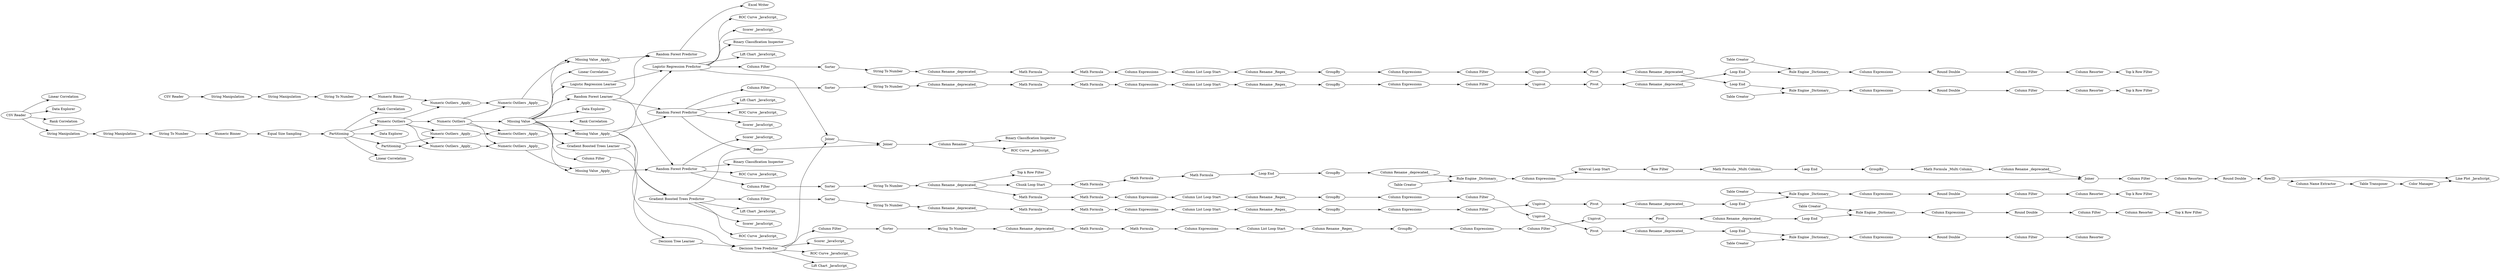 digraph {
	"5920150991226577384_633" [label="ROC Curve _JavaScript_"]
	"7679081017685692196_385" [label="Rule Engine _Dictionary_"]
	"-919751029401512552_585" [label="Column Resorter"]
	"5920150991226577384_641" [label="Logistic Regression Learner"]
	"5920150991226577384_686" [label="Data Explorer"]
	"7679081017685692196_376" [label="Column Rename _deprecated_"]
	"8543731153944537968_396" [label="Column Expressions"]
	"-3994781824825768195_519" [label="Math Formula"]
	"8543731153944537968_415" [label="Column Expressions"]
	"5920150991226577384_691" [label="Linear Correlation"]
	"-5445656719702983167_533" [label="Column Resorter"]
	"-4649098271533158863_404" [label=Unpivot]
	"5920150991226577384_682" [label="Numeric Binner"]
	"5920150991226577384_704" [label="Random Forest Predictor"]
	"8543731153944537968_376" [label="Column Rename _deprecated_"]
	"4929161608848667992_403" [label=Pivot]
	"-919751029401512552_581" [label="Column Rename _deprecated_"]
	"5920150991226577384_589" [label="Line Plot _JavaScript_"]
	"5920150991226577384_678" [label="Random Forest Predictor"]
	"5920150991226577384_644" [label="Gradient Boosted Trees Learner"]
	"5920150991226577384_631" [label="Lift Chart _JavaScript_"]
	"-3994781824825768195_520" [label="Math Formula"]
	"7679081017685692196_410" [label="Column Rename _Regex_"]
	"5920150991226577384_627" [label="ROC Curve _JavaScript_"]
	"-5445656719702983167_548" [label=Sorter]
	"8543731153944537968_402" [label="Column Filter"]
	"-4151745011835527694_592" [label="Table Transposer"]
	"5920150991226577384_666" [label="Missing Value _Apply_"]
	"7679081017685692196_402" [label="Column Filter"]
	"5920150991226577384_705" [label="Binary Classification Inspector"]
	"5920150991226577384_665" [label="Missing Value"]
	"-919751029401512552_569" [label="Column Rename _deprecated_"]
	"-5445656719702983167_544" [label="Column Rename _deprecated_"]
	"5920150991226577384_697" [label="String To Number"]
	"-5445656719702983167_547" [label="Column Filter"]
	"-4649098271533158863_415" [label="Column Expressions"]
	"-919751029401512552_571" [label="Rule Engine _Dictionary_"]
	"5920150991226577384_680" [label="String Manipulation"]
	"-919751029401512552_570" [label="Table Creator"]
	"-5445656719702983167_549" [label="Table Creator"]
	"7679081017685692196_384" [label="Table Creator"]
	"7679081017685692196_416" [label="Round Double"]
	"7679081017685692196_372" [label=Sorter]
	"4929161608848667992_396" [label="Column Expressions"]
	"8543731153944537968_410" [label="Column Rename _Regex_"]
	"8543731153944537968_418" [label="Column Resorter"]
	"-919751029401512552_568" [label=GroupBy]
	"8543731153944537968_405" [label="Column Rename _deprecated_"]
	"4929161608848667992_402" [label="Column Filter"]
	"8543731153944537968_403" [label=Pivot]
	"-5445656719702983167_545" [label="String To Number"]
	"-919751029401512552_587" [label="Round Double"]
	"-5445656719702983167_535" [label="Column Expressions"]
	"7679081017685692196_415" [label="Column Expressions"]
	"5920150991226577384_532" [label="Top k Row Filter"]
	"5920150991226577384_588" [label=RowID]
	"4929161608848667992_384" [label="Table Creator"]
	"5920150991226577384_699" [label="String Manipulation"]
	"-919751029401512552_562" [label="Chunk Loop Start"]
	"5920150991226577384_1" [label="CSV Reader"]
	"-919751029401512552_563" [label="Loop End"]
	"-919751029401512552_580" [label=GroupBy]
	"5920150991226577384_698" [label="String Manipulation"]
	"-919751029401512552_573" [label="Math Formula"]
	"5920150991226577384_417" [label="Top k Row Filter"]
	"5920150991226577384_653" [label="Scorer _JavaScript_"]
	"5920150991226577384_694" [label="Linear Correlation"]
	"-919751029401512552_567" [label="Math Formula"]
	"4929161608848667992_372" [label=Sorter]
	"4929161608848667992_397" [label=GroupBy]
	"5920150991226577384_6" [label="ROC Curve _JavaScript_"]
	"4929161608848667992_385" [label="Rule Engine _Dictionary_"]
	"5920150991226577384_689" [label="Numeric Outliers _Apply_"]
	"-919751029401512552_582" [label=Joiner]
	"5920150991226577384_655" [label="Data Explorer"]
	"4929161608848667992_399" [label="String To Number"]
	"5920150991226577384_657" [label=Partitioning]
	"5920150991226577384_676" [label="Scorer _JavaScript_"]
	"8543731153944537968_409" [label="Column List Loop Start"]
	"6487328961034933177_519" [label="Math Formula"]
	"5920150991226577384_11" [label=Joiner]
	"5920150991226577384_681" [label="String To Number"]
	"4929161608848667992_409" [label="Column List Loop Start"]
	"8543731153944537968_397" [label=GroupBy]
	"5920150991226577384_672" [label="Numeric Outliers _Apply_"]
	"7679081017685692196_371" [label="Column Filter"]
	"7679081017685692196_404" [label=Unpivot]
	"-919751029401512552_576" [label="Row Filter"]
	"-4649098271533158863_402" [label="Column Filter"]
	"5920150991226577384_683" [label="Column Filter"]
	"-5445656719702983167_530" [label="Round Double"]
	"-4649098271533158863_409" [label="Column List Loop Start"]
	"-919751029401512552_575" [label="Interval Loop Start"]
	"-919751029401512552_577" [label="Loop End"]
	"-919751029401512552_584" [label="Column Filter"]
	"5920150991226577384_643" [label="Random Forest Learner"]
	"5920150991226577384_3" [label="Excel Writer"]
	"5920150991226577384_658" [label=Partitioning]
	"4929161608848667992_415" [label="Column Expressions"]
	"7679081017685692196_409" [label="Column List Loop Start"]
	"7679081017685692196_401" [label="Column Expressions"]
	"-4649098271533158863_403" [label=Pivot]
	"-3866152757266146416_519" [label="Math Formula"]
	"5920150991226577384_4" [label="Lift Chart _JavaScript_"]
	"-5445656719702983167_537" [label=Pivot]
	"7679081017685692196_396" [label="Column Expressions"]
	"-4649098271533158863_372" [label=Sorter]
	"4929161608848667992_419" [label="Column Filter"]
	"-4649098271533158863_385" [label="Rule Engine _Dictionary_"]
	"5920150991226577384_696" [label="Numeric Binner"]
	"-4649098271533158863_418" [label="Column Resorter"]
	"5920150991226577384_636" [label="Top k Row Filter"]
	"-5445656719702983167_529" [label="Column Expressions"]
	"4024007134995247178_520" [label="Math Formula"]
	"5920150991226577384_630" [label="Top k Row Filter"]
	"5920150991226577384_690" [label="Data Explorer"]
	"4929161608848667992_401" [label="Column Expressions"]
	"-4649098271533158863_399" [label="String To Number"]
	"5920150991226577384_687" [label="Numeric Outliers"]
	"-4151745011835527694_591" [label="Column Name Extractor"]
	"-4649098271533158863_414" [label="Loop End"]
	"5920150991226577384_620" [label="Random Forest Predictor"]
	"5920150991226577384_650" [label="Binary Classification Inspector"]
	"4929161608848667992_404" [label=Unpivot]
	"-919751029401512552_566" [label="Column Expressions"]
	"-5445656719702983167_540" [label="Column List Loop Start"]
	"8543731153944537968_371" [label="Column Filter"]
	"5920150991226577384_14" [label="Column Renamer"]
	"5920150991226577384_684" [label="Equal Size Sampling"]
	"7679081017685692196_414" [label="Loop End"]
	"-4649098271533158863_384" [label="Table Creator"]
	"-4649098271533158863_410" [label="Column Rename _Regex_"]
	"5920150991226577384_685" [label="Linear Correlation"]
	"4929161608848667992_410" [label="Column Rename _Regex_"]
	"5920150991226577384_693" [label="Rank Correlation"]
	"8543731153944537968_416" [label="Round Double"]
	"5920150991226577384_642" [label="Decision Tree Learner"]
	"-5445656719702983167_528" [label=Unpivot]
	"8543731153944537968_419" [label="Column Filter"]
	"5920150991226577384_635" [label="Lift Chart _JavaScript_"]
	"5920150991226577384_692" [label="Rank Correlation"]
	"8543731153944537968_399" [label="String To Number"]
	"-4649098271533158863_371" [label="Column Filter"]
	"7679081017685692196_397" [label=GroupBy]
	"4929161608848667992_416" [label="Round Double"]
	"5920150991226577384_595" [label="Binary Classification Inspector"]
	"-4649098271533158863_405" [label="Column Rename _deprecated_"]
	"-5445656719702983167_543" [label=GroupBy]
	"8543731153944537968_385" [label="Rule Engine _Dictionary_"]
	"-4649098271533158863_419" [label="Column Filter"]
	"4929161608848667992_376" [label="Column Rename _deprecated_"]
	"5920150991226577384_637" [label="ROC Curve _JavaScript_"]
	"-4649098271533158863_397" [label=GroupBy]
	"-4649098271533158863_416" [label="Round Double"]
	"-5445656719702983167_538" [label="Loop End"]
	"-241537202627215745_520" [label="Math Formula"]
	"5920150991226577384_621" [label="Gradient Boosted Trees Predictor"]
	"8543731153944537968_401" [label="Column Expressions"]
	"-4649098271533158863_376" [label="Column Rename _deprecated_"]
	"5920150991226577384_677" [label="ROC Curve _JavaScript_"]
	"4929161608848667992_414" [label="Loop End"]
	"-5445656719702983167_531" [label="Column Rename _deprecated_"]
	"5920150991226577384_10" [label=Joiner]
	"-4151745011835527694_590" [label="Color Manager"]
	"6487328961034933177_520" [label="Math Formula"]
	"5920150991226577384_688" [label="Numeric Outliers _Apply_"]
	"8543731153944537968_372" [label=Sorter]
	"5920150991226577384_12" [label=Joiner]
	"-919751029401512552_579" [label="Math Formula _Multi Column_"]
	"-919751029401512552_586" [label="Math Formula _Multi Column_"]
	"5920150991226577384_702" [label="Missing Value _Apply_"]
	"8543731153944537968_384" [label="Table Creator"]
	"5920150991226577384_668" [label="ROC Curve _JavaScript_"]
	"4929161608848667992_405" [label="Column Rename _deprecated_"]
	"-5445656719702983167_539" [label="Column Filter"]
	"4929161608848667992_418" [label="Column Resorter"]
	"7679081017685692196_399" [label="String To Number"]
	"7679081017685692196_419" [label="Column Filter"]
	"-5445656719702983167_536" [label="Column Filter"]
	"-4649098271533158863_401" [label="Column Expressions"]
	"5920150991226577384_654" [label="Scorer _JavaScript_"]
	"5920150991226577384_670" [label="Numeric Outliers"]
	"-5445656719702983167_546" [label="Column Rename _Regex_"]
	"5920150991226577384_679" [label="String Manipulation"]
	"7679081017685692196_403" [label=Pivot]
	"5920150991226577384_634" [label="Decision Tree Predictor"]
	"5920150991226577384_700" [label="Numeric Outliers _Apply_"]
	"-4649098271533158863_396" [label="Column Expressions"]
	"5920150991226577384_2" [label="CSV Reader"]
	"5920150991226577384_652" [label="Scorer _JavaScript_"]
	"5920150991226577384_624" [label="Top k Row Filter"]
	"-241537202627215745_519" [label="Math Formula"]
	"5920150991226577384_625" [label="Lift Chart _JavaScript_"]
	"-5445656719702983167_541" [label="Column Expressions"]
	"5920150991226577384_667" [label="Missing Value _Apply_"]
	"8543731153944537968_404" [label=Unpivot]
	"7679081017685692196_418" [label="Column Resorter"]
	"5920150991226577384_651" [label="Scorer _JavaScript_"]
	"5920150991226577384_703" [label="Numeric Outliers _Apply_"]
	"4024007134995247178_519" [label="Math Formula"]
	"-5445656719702983167_542" [label="Rule Engine _Dictionary_"]
	"7679081017685692196_405" [label="Column Rename _deprecated_"]
	"5920150991226577384_671" [label="Numeric Outliers _Apply_"]
	"-3866152757266146416_520" [label="Math Formula"]
	"8543731153944537968_414" [label="Loop End"]
	"-919751029401512552_564" [label="Math Formula"]
	"4929161608848667992_371" [label="Column Filter"]
	"5920150991226577384_695" [label="Rank Correlation"]
	"5920150991226577384_618" [label="Logistic Regression Predictor"]
	"-5445656719702983167_544" -> "-919751029401512552_562"
	"-919751029401512552_564" -> "-919751029401512552_567"
	"-5445656719702983167_537" -> "-5445656719702983167_531"
	"8543731153944537968_405" -> "8543731153944537968_414"
	"7679081017685692196_372" -> "7679081017685692196_399"
	"5920150991226577384_657" -> "5920150991226577384_658"
	"5920150991226577384_1" -> "5920150991226577384_692"
	"5920150991226577384_618" -> "5920150991226577384_11"
	"5920150991226577384_687" -> "5920150991226577384_665"
	"5920150991226577384_1" -> "5920150991226577384_691"
	"-5445656719702983167_547" -> "-5445656719702983167_548"
	"5920150991226577384_683" -> "5920150991226577384_642"
	"-5445656719702983167_544" -> "5920150991226577384_532"
	"-4649098271533158863_371" -> "-4649098271533158863_372"
	"5920150991226577384_588" -> "-4151745011835527694_591"
	"5920150991226577384_634" -> "5920150991226577384_633"
	"7679081017685692196_402" -> "7679081017685692196_404"
	"-5445656719702983167_531" -> "-5445656719702983167_538"
	"5920150991226577384_642" -> "5920150991226577384_634"
	"5920150991226577384_10" -> "5920150991226577384_12"
	"4929161608848667992_418" -> "5920150991226577384_624"
	"-4649098271533158863_416" -> "-4649098271533158863_419"
	"4929161608848667992_419" -> "4929161608848667992_418"
	"5920150991226577384_670" -> "5920150991226577384_687"
	"8543731153944537968_419" -> "8543731153944537968_418"
	"5920150991226577384_687" -> "5920150991226577384_689"
	"-4649098271533158863_418" -> "5920150991226577384_636"
	"-919751029401512552_582" -> "-919751029401512552_584"
	"5920150991226577384_621" -> "8543731153944537968_371"
	"-3994781824825768195_520" -> "-4649098271533158863_396"
	"4929161608848667992_399" -> "4929161608848667992_376"
	"4929161608848667992_371" -> "4929161608848667992_372"
	"-919751029401512552_576" -> "-919751029401512552_579"
	"5920150991226577384_643" -> "5920150991226577384_620"
	"7679081017685692196_414" -> "7679081017685692196_385"
	"7679081017685692196_418" -> "5920150991226577384_630"
	"7679081017685692196_419" -> "7679081017685692196_418"
	"5920150991226577384_1" -> "5920150991226577384_679"
	"5920150991226577384_665" -> "5920150991226577384_641"
	"-4649098271533158863_414" -> "-4649098271533158863_385"
	"-5445656719702983167_538" -> "-5445656719702983167_542"
	"5920150991226577384_667" -> "5920150991226577384_678"
	"-5445656719702983167_535" -> "-5445656719702983167_536"
	"5920150991226577384_657" -> "5920150991226577384_670"
	"4929161608848667992_403" -> "4929161608848667992_405"
	"5920150991226577384_671" -> "5920150991226577384_688"
	"-919751029401512552_568" -> "-919751029401512552_569"
	"-5445656719702983167_548" -> "-5445656719702983167_545"
	"-5445656719702983167_540" -> "-5445656719702983167_546"
	"5920150991226577384_658" -> "5920150991226577384_672"
	"5920150991226577384_702" -> "5920150991226577384_704"
	"5920150991226577384_657" -> "5920150991226577384_686"
	"4929161608848667992_402" -> "4929161608848667992_404"
	"5920150991226577384_2" -> "5920150991226577384_698"
	"5920150991226577384_670" -> "5920150991226577384_672"
	"8543731153944537968_418" -> "5920150991226577384_417"
	"4929161608848667992_410" -> "4929161608848667992_397"
	"-5445656719702983167_545" -> "-5445656719702983167_544"
	"5920150991226577384_621" -> "5920150991226577384_10"
	"5920150991226577384_681" -> "5920150991226577384_682"
	"4929161608848667992_396" -> "4929161608848667992_409"
	"8543731153944537968_404" -> "8543731153944537968_403"
	"5920150991226577384_699" -> "5920150991226577384_697"
	"4929161608848667992_385" -> "4929161608848667992_415"
	"5920150991226577384_1" -> "5920150991226577384_655"
	"8543731153944537968_384" -> "8543731153944537968_385"
	"5920150991226577384_666" -> "5920150991226577384_621"
	"5920150991226577384_670" -> "5920150991226577384_671"
	"4929161608848667992_415" -> "4929161608848667992_416"
	"5920150991226577384_620" -> "5920150991226577384_625"
	"-5445656719702983167_536" -> "-5445656719702983167_528"
	"5920150991226577384_666" -> "5920150991226577384_634"
	"-5445656719702983167_539" -> "-5445656719702983167_533"
	"-4649098271533158863_405" -> "-4649098271533158863_414"
	"-919751029401512552_587" -> "5920150991226577384_588"
	"4929161608848667992_416" -> "4929161608848667992_419"
	"5920150991226577384_11" -> "5920150991226577384_12"
	"5920150991226577384_666" -> "5920150991226577384_618"
	"8543731153944537968_415" -> "8543731153944537968_416"
	"-3866152757266146416_519" -> "-3866152757266146416_520"
	"4929161608848667992_372" -> "4929161608848667992_399"
	"-4151745011835527694_592" -> "-4151745011835527694_590"
	"-919751029401512552_562" -> "-919751029401512552_564"
	"5920150991226577384_657" -> "5920150991226577384_685"
	"7679081017685692196_399" -> "7679081017685692196_376"
	"6487328961034933177_519" -> "6487328961034933177_520"
	"-919751029401512552_577" -> "-919751029401512552_580"
	"5920150991226577384_12" -> "5920150991226577384_14"
	"-4649098271533158863_372" -> "-4649098271533158863_399"
	"7679081017685692196_410" -> "7679081017685692196_397"
	"5920150991226577384_678" -> "5920150991226577384_676"
	"5920150991226577384_588" -> "5920150991226577384_589"
	"8543731153944537968_401" -> "8543731153944537968_402"
	"5920150991226577384_634" -> "5920150991226577384_653"
	"8543731153944537968_403" -> "8543731153944537968_405"
	"8543731153944537968_409" -> "8543731153944537968_410"
	"-5445656719702983167_528" -> "-5445656719702983167_537"
	"5920150991226577384_643" -> "5920150991226577384_704"
	"5920150991226577384_621" -> "5920150991226577384_651"
	"5920150991226577384_682" -> "5920150991226577384_684"
	"8543731153944537968_396" -> "8543731153944537968_409"
	"-919751029401512552_566" -> "-919751029401512552_582"
	"4929161608848667992_397" -> "4929161608848667992_401"
	"-919751029401512552_585" -> "-919751029401512552_587"
	"7679081017685692196_371" -> "7679081017685692196_372"
	"4929161608848667992_376" -> "-241537202627215745_519"
	"-4649098271533158863_376" -> "-3994781824825768195_519"
	"7679081017685692196_403" -> "7679081017685692196_405"
	"-4649098271533158863_402" -> "-4649098271533158863_404"
	"5920150991226577384_704" -> "5920150991226577384_3"
	"8543731153944537968_410" -> "8543731153944537968_397"
	"5920150991226577384_680" -> "5920150991226577384_681"
	"5920150991226577384_679" -> "5920150991226577384_680"
	"-5445656719702983167_543" -> "-5445656719702983167_535"
	"7679081017685692196_415" -> "7679081017685692196_416"
	"-919751029401512552_586" -> "-919751029401512552_581"
	"-919751029401512552_566" -> "-919751029401512552_575"
	"8543731153944537968_397" -> "8543731153944537968_401"
	"7679081017685692196_405" -> "7679081017685692196_414"
	"5920150991226577384_697" -> "5920150991226577384_696"
	"-241537202627215745_519" -> "-241537202627215745_520"
	"4024007134995247178_519" -> "4024007134995247178_520"
	"5920150991226577384_643" -> "5920150991226577384_678"
	"8543731153944537968_371" -> "8543731153944537968_372"
	"-3866152757266146416_520" -> "8543731153944537968_396"
	"-241537202627215745_520" -> "4929161608848667992_396"
	"8543731153944537968_385" -> "8543731153944537968_415"
	"5920150991226577384_665" -> "5920150991226577384_666"
	"5920150991226577384_658" -> "5920150991226577384_671"
	"-4649098271533158863_404" -> "-4649098271533158863_403"
	"-4649098271533158863_403" -> "-4649098271533158863_405"
	"4929161608848667992_404" -> "4929161608848667992_403"
	"-4649098271533158863_415" -> "-4649098271533158863_416"
	"5920150991226577384_657" -> "5920150991226577384_693"
	"5920150991226577384_634" -> "7679081017685692196_371"
	"-4151745011835527694_591" -> "-4151745011835527694_592"
	"-4649098271533158863_419" -> "-4649098271533158863_418"
	"5920150991226577384_696" -> "5920150991226577384_700"
	"5920150991226577384_620" -> "4929161608848667992_371"
	"5920150991226577384_618" -> "-4649098271533158863_371"
	"5920150991226577384_665" -> "5920150991226577384_690"
	"-5445656719702983167_529" -> "-5445656719702983167_530"
	"4929161608848667992_409" -> "4929161608848667992_410"
	"8543731153944537968_402" -> "8543731153944537968_404"
	"5920150991226577384_666" -> "5920150991226577384_620"
	"8543731153944537968_399" -> "8543731153944537968_376"
	"5920150991226577384_665" -> "5920150991226577384_683"
	"5920150991226577384_618" -> "5920150991226577384_705"
	"4929161608848667992_384" -> "4929161608848667992_385"
	"5920150991226577384_618" -> "5920150991226577384_654"
	"4024007134995247178_520" -> "-5445656719702983167_541"
	"4929161608848667992_414" -> "4929161608848667992_385"
	"7679081017685692196_396" -> "7679081017685692196_409"
	"-4649098271533158863_410" -> "-4649098271533158863_397"
	"6487328961034933177_520" -> "7679081017685692196_396"
	"-919751029401512552_567" -> "-919751029401512552_573"
	"-3994781824825768195_519" -> "-3994781824825768195_520"
	"7679081017685692196_376" -> "6487328961034933177_519"
	"-4649098271533158863_409" -> "-4649098271533158863_410"
	"-919751029401512552_569" -> "-919751029401512552_571"
	"5920150991226577384_672" -> "5920150991226577384_689"
	"5920150991226577384_620" -> "5920150991226577384_627"
	"-919751029401512552_571" -> "-919751029401512552_566"
	"-5445656719702983167_546" -> "-5445656719702983167_543"
	"5920150991226577384_621" -> "5920150991226577384_6"
	"8543731153944537968_372" -> "8543731153944537968_399"
	"5920150991226577384_14" -> "5920150991226577384_595"
	"5920150991226577384_678" -> "-5445656719702983167_547"
	"5920150991226577384_621" -> "5920150991226577384_4"
	"5920150991226577384_665" -> "5920150991226577384_695"
	"-919751029401512552_573" -> "-919751029401512552_563"
	"5920150991226577384_620" -> "5920150991226577384_10"
	"7679081017685692196_401" -> "7679081017685692196_402"
	"7679081017685692196_385" -> "7679081017685692196_415"
	"-5445656719702983167_541" -> "-5445656719702983167_540"
	"7679081017685692196_416" -> "7679081017685692196_419"
	"5920150991226577384_634" -> "5920150991226577384_11"
	"5920150991226577384_678" -> "5920150991226577384_650"
	"5920150991226577384_644" -> "5920150991226577384_621"
	"8543731153944537968_416" -> "8543731153944537968_419"
	"5920150991226577384_14" -> "5920150991226577384_668"
	"-4649098271533158863_399" -> "-4649098271533158863_376"
	"5920150991226577384_665" -> "5920150991226577384_643"
	"5920150991226577384_634" -> "5920150991226577384_631"
	"5920150991226577384_620" -> "5920150991226577384_652"
	"-919751029401512552_580" -> "-919751029401512552_586"
	"-5445656719702983167_544" -> "4024007134995247178_519"
	"5920150991226577384_618" -> "5920150991226577384_635"
	"5920150991226577384_670" -> "5920150991226577384_700"
	"5920150991226577384_665" -> "5920150991226577384_644"
	"4929161608848667992_401" -> "4929161608848667992_402"
	"5920150991226577384_684" -> "5920150991226577384_657"
	"-4649098271533158863_385" -> "-4649098271533158863_415"
	"-5445656719702983167_530" -> "-5445656719702983167_539"
	"5920150991226577384_665" -> "5920150991226577384_694"
	"7679081017685692196_409" -> "7679081017685692196_410"
	"-919751029401512552_570" -> "-919751029401512552_571"
	"5920150991226577384_641" -> "5920150991226577384_618"
	"5920150991226577384_700" -> "5920150991226577384_703"
	"8543731153944537968_414" -> "8543731153944537968_385"
	"5920150991226577384_687" -> "5920150991226577384_688"
	"5920150991226577384_687" -> "5920150991226577384_703"
	"5920150991226577384_665" -> "5920150991226577384_702"
	"5920150991226577384_678" -> "5920150991226577384_677"
	"5920150991226577384_703" -> "5920150991226577384_702"
	"-919751029401512552_579" -> "-919751029401512552_577"
	"-5445656719702983167_542" -> "-5445656719702983167_529"
	"8543731153944537968_376" -> "-3866152757266146416_519"
	"5920150991226577384_689" -> "5920150991226577384_667"
	"-4649098271533158863_384" -> "-4649098271533158863_385"
	"-4649098271533158863_397" -> "-4649098271533158863_401"
	"5920150991226577384_698" -> "5920150991226577384_699"
	"4929161608848667992_405" -> "4929161608848667992_414"
	"-4649098271533158863_396" -> "-4649098271533158863_409"
	"-5445656719702983167_549" -> "-5445656719702983167_542"
	"7679081017685692196_384" -> "7679081017685692196_385"
	"-919751029401512552_563" -> "-919751029401512552_568"
	"5920150991226577384_688" -> "5920150991226577384_666"
	"-4151745011835527694_590" -> "5920150991226577384_589"
	"5920150991226577384_665" -> "5920150991226577384_667"
	"-4649098271533158863_401" -> "-4649098271533158863_402"
	"-919751029401512552_584" -> "-919751029401512552_585"
	"-919751029401512552_575" -> "-919751029401512552_576"
	"7679081017685692196_404" -> "7679081017685692196_403"
	"-919751029401512552_581" -> "-919751029401512552_582"
	"5920150991226577384_618" -> "5920150991226577384_637"
	"7679081017685692196_397" -> "7679081017685692196_401"
	rankdir=LR
}
